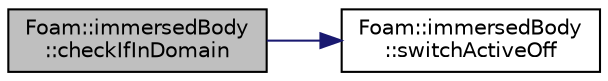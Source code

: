digraph "Foam::immersedBody::checkIfInDomain"
{
 // LATEX_PDF_SIZE
  edge [fontname="Helvetica",fontsize="10",labelfontname="Helvetica",labelfontsize="10"];
  node [fontname="Helvetica",fontsize="10",shape=record];
  rankdir="LR";
  Node1 [label="Foam::immersedBody\l::checkIfInDomain",height=0.2,width=0.4,color="black", fillcolor="grey75", style="filled", fontcolor="black",tooltip=" "];
  Node1 -> Node2 [color="midnightblue",fontsize="10",style="solid",fontname="Helvetica"];
  Node2 [label="Foam::immersedBody\l::switchActiveOff",height=0.2,width=0.4,color="black", fillcolor="white", style="filled",URL="$classFoam_1_1immersedBody.html#a1669b7f446a752746bb08ad59f59e9ac",tooltip=" "];
}
